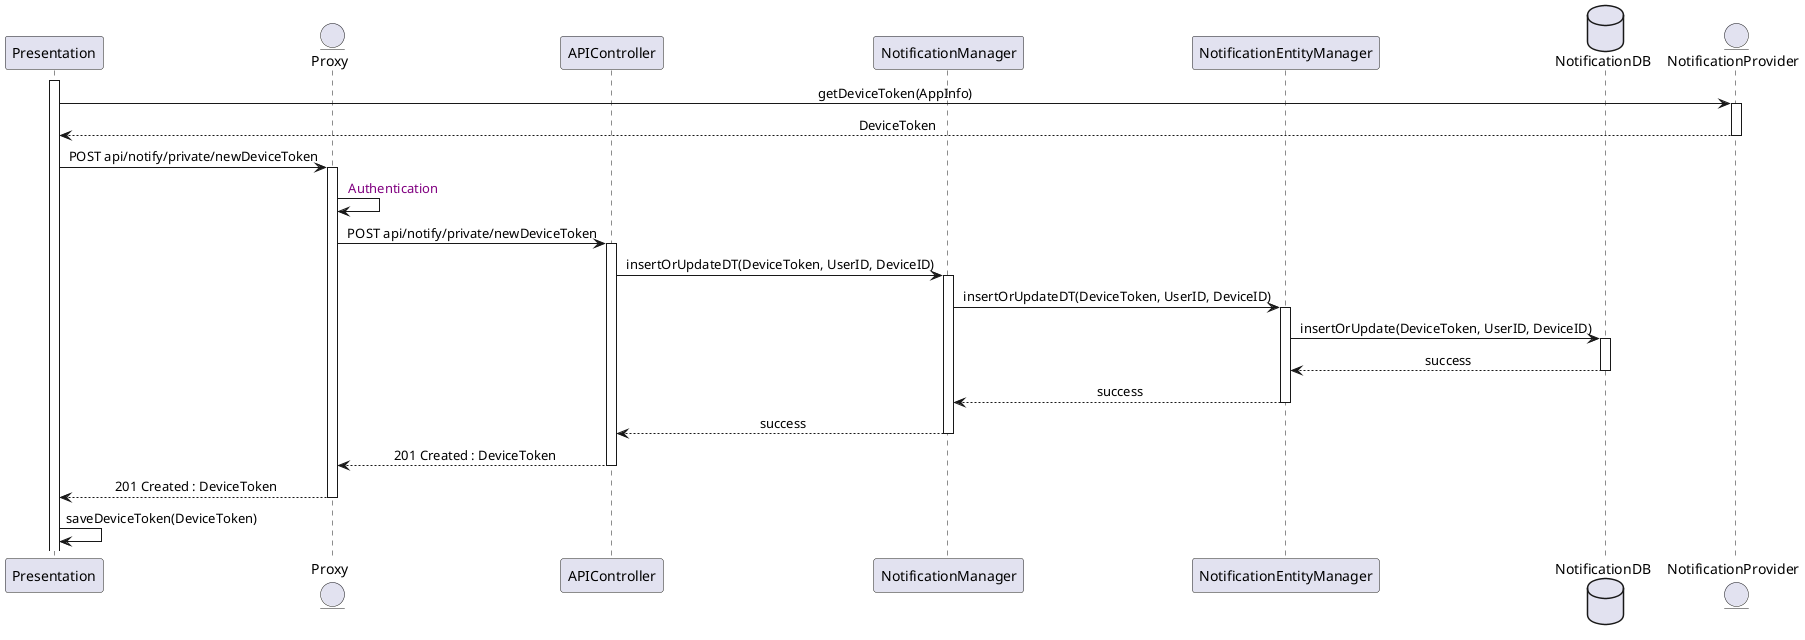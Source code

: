 @startuml 
skinparam sequenceMessageAlign center

participant Presentation
entity Proxy
participant APIController
participant NotificationManager
participant NotificationEntityManager
database NotificationDB
entity NotificationProvider

activate Presentation
Presentation -> NotificationProvider : getDeviceToken(AppInfo)
activate NotificationProvider
NotificationProvider --> Presentation : DeviceToken
deactivate NotificationProvider
Presentation -> Proxy : POST api/notify/private/newDeviceToken
activate Proxy
Proxy -> Proxy : <color:purple> Authentication
Proxy -> APIController : POST api/notify/private/newDeviceToken
activate APIController
APIController -> NotificationManager : insertOrUpdateDT(DeviceToken, UserID, DeviceID)
activate NotificationManager
NotificationManager -> NotificationEntityManager : insertOrUpdateDT(DeviceToken, UserID, DeviceID)
activate NotificationEntityManager
NotificationEntityManager -> NotificationDB : insertOrUpdate(DeviceToken, UserID, DeviceID)
activate NotificationDB
NotificationDB --> NotificationEntityManager : success
deactivate NotificationDB
NotificationEntityManager --> NotificationManager : success
deactivate NotificationEntityManager
NotificationManager --> APIController : success
deactivate NotificationManager
APIController --> Proxy : 201 Created : DeviceToken
deactivate APIController
Proxy --> Presentation : 201 Created : DeviceToken
deactivate Proxy
Presentation -> Presentation : saveDeviceToken(DeviceToken)

@enduml